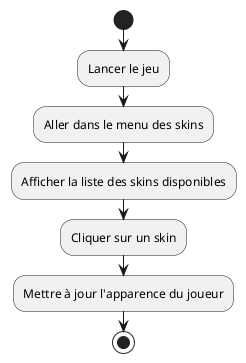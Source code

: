 @startuml
start
:Lancer le jeu;
:Aller dans le menu des skins;
:Afficher la liste des skins disponibles;
:Cliquer sur un skin;
:Mettre à jour l'apparence du joueur;
stop
@enduml
